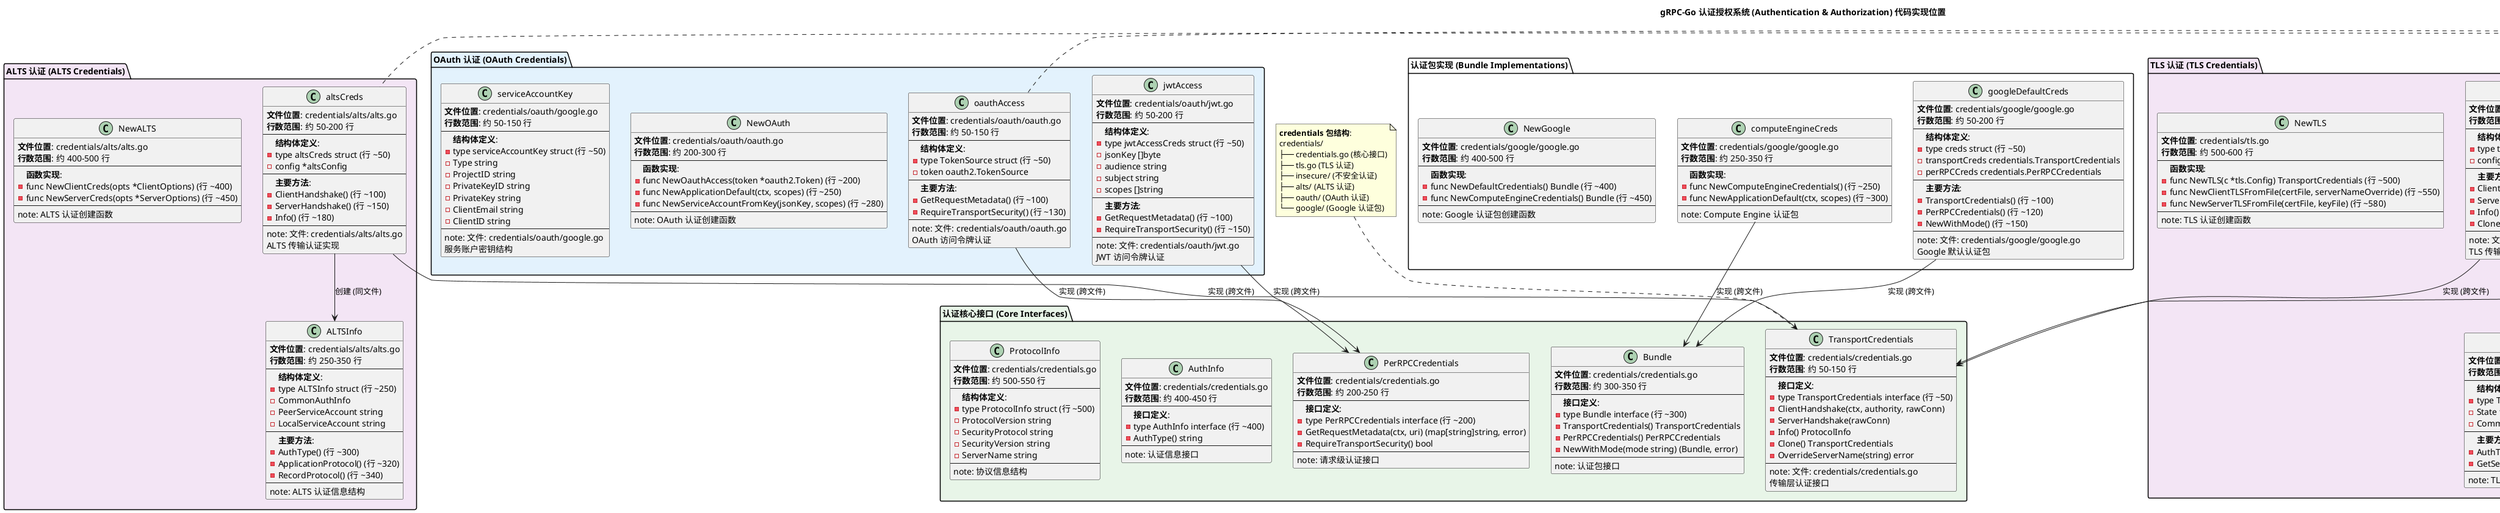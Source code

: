 @startuml 认证授权系统代码位置图

!define RECTANGLE class

title gRPC-Go 认证授权系统 (Authentication & Authorization) 代码实现位置

' 定义颜色主题
!define TRANSPORT_CREDS_COLOR #E8F5E8
!define PERRPC_CREDS_COLOR #FFF3E0
!define TLS_COLOR #F3E5F5
!define OAUTH_COLOR #E3F2FD

package "认证核心接口 (Core Interfaces)" TRANSPORT_CREDS_COLOR {
    RECTANGLE TransportCredentials {
        **文件位置**: credentials/credentials.go
        **行数范围**: 约 50-150 行
        --
        **接口定义**:
        - type TransportCredentials interface (行 ~50)
        - ClientHandshake(ctx, authority, rawConn)
        - ServerHandshake(rawConn)
        - Info() ProtocolInfo
        - Clone() TransportCredentials
        - OverrideServerName(string) error
        --
        note: 文件: credentials/credentials.go\n传输层认证接口
    }
    
    RECTANGLE PerRPCCredentials {
        **文件位置**: credentials/credentials.go
        **行数范围**: 约 200-250 行
        --
        **接口定义**:
        - type PerRPCCredentials interface (行 ~200)
        - GetRequestMetadata(ctx, uri) (map[string]string, error)
        - RequireTransportSecurity() bool
        --
        note: 请求级认证接口
    }
    
    RECTANGLE Bundle {
        **文件位置**: credentials/credentials.go
        **行数范围**: 约 300-350 行
        --
        **接口定义**:
        - type Bundle interface (行 ~300)
        - TransportCredentials() TransportCredentials
        - PerRPCCredentials() PerRPCCredentials
        - NewWithMode(mode string) (Bundle, error)
        --
        note: 认证包接口
    }
    
    RECTANGLE AuthInfo {
        **文件位置**: credentials/credentials.go
        **行数范围**: 约 400-450 行
        --
        **接口定义**:
        - type AuthInfo interface (行 ~400)
        - AuthType() string
        --
        note: 认证信息接口
    }
    
    RECTANGLE ProtocolInfo {
        **文件位置**: credentials/credentials.go
        **行数范围**: 约 500-550 行
        --
        **结构体定义**:
        - type ProtocolInfo struct (行 ~500)
        - ProtocolVersion string
        - SecurityProtocol string
        - SecurityVersion string
        - ServerName string
        --
        note: 协议信息结构
    }
}

package "TLS 认证 (TLS Credentials)" TLS_COLOR {
    RECTANGLE tlsCreds {
        **文件位置**: credentials/tls.go
        **行数范围**: 约 50-300 行
        --
        **结构体定义**:
        - type tlsCreds struct (行 ~50)
        - config *tls.Config
        --
        **主要方法**:
        - ClientHandshake() (行 ~100)
        - ServerHandshake() (行 ~150)
        - Info() (行 ~200)
        - Clone() (行 ~250)
        --
        note: 文件: credentials/tls.go\nTLS 传输认证实现
    }
    
    RECTANGLE TLSInfo {
        **文件位置**: credentials/tls.go
        **行数范围**: 约 350-450 行
        --
        **结构体定义**:
        - type TLSInfo struct (行 ~350)
        - State tls.ConnectionState
        - CommonAuthInfo
        --
        **主要方法**:
        - AuthType() (行 ~400)
        - GetSecurityValue() (行 ~430)
        --
        note: TLS 认证信息结构
    }
    
    RECTANGLE NewTLS {
        **文件位置**: credentials/tls.go
        **行数范围**: 约 500-600 行
        --
        **函数实现**:
        - func NewTLS(c *tls.Config) TransportCredentials (行 ~500)
        - func NewClientTLSFromFile(certFile, serverNameOverride) (行 ~550)
        - func NewServerTLSFromFile(certFile, keyFile) (行 ~580)
        --
        note: TLS 认证创建函数
    }
}

package "ALTS 认证 (ALTS Credentials)" TLS_COLOR {
    RECTANGLE altsCreds {
        **文件位置**: credentials/alts/alts.go
        **行数范围**: 约 50-200 行
        --
        **结构体定义**:
        - type altsCreds struct (行 ~50)
        - config *altsConfig
        --
        **主要方法**:
        - ClientHandshake() (行 ~100)
        - ServerHandshake() (行 ~150)
        - Info() (行 ~180)
        --
        note: 文件: credentials/alts/alts.go\nALTS 传输认证实现
    }
    
    RECTANGLE ALTSInfo {
        **文件位置**: credentials/alts/alts.go
        **行数范围**: 约 250-350 行
        --
        **结构体定义**:
        - type ALTSInfo struct (行 ~250)
        - CommonAuthInfo
        - PeerServiceAccount string
        - LocalServiceAccount string
        --
        **主要方法**:
        - AuthType() (行 ~300)
        - ApplicationProtocol() (行 ~320)
        - RecordProtocol() (行 ~340)
        --
        note: ALTS 认证信息结构
    }
    
    RECTANGLE NewALTS {
        **文件位置**: credentials/alts/alts.go
        **行数范围**: 约 400-500 行
        --
        **函数实现**:
        - func NewClientCreds(opts *ClientOptions) (行 ~400)
        - func NewServerCreds(opts *ServerOptions) (行 ~450)
        --
        note: ALTS 认证创建函数
    }
}

package "OAuth 认证 (OAuth Credentials)" OAUTH_COLOR {
    RECTANGLE oauthAccess {
        **文件位置**: credentials/oauth/oauth.go
        **行数范围**: 约 50-150 行
        --
        **结构体定义**:
        - type TokenSource struct (行 ~50)
        - token oauth2.TokenSource
        --
        **主要方法**:
        - GetRequestMetadata() (行 ~100)
        - RequireTransportSecurity() (行 ~130)
        --
        note: 文件: credentials/oauth/oauth.go\nOAuth 访问令牌认证
    }
    
    RECTANGLE jwtAccess {
        **文件位置**: credentials/oauth/jwt.go
        **行数范围**: 约 50-200 行
        --
        **结构体定义**:
        - type jwtAccessCreds struct (行 ~50)
        - jsonKey []byte
        - audience string
        - subject string
        - scopes []string
        --
        **主要方法**:
        - GetRequestMetadata() (行 ~100)
        - RequireTransportSecurity() (行 ~150)
        --
        note: 文件: credentials/oauth/jwt.go\nJWT 访问令牌认证
    }
    
    RECTANGLE NewOAuth {
        **文件位置**: credentials/oauth/oauth.go
        **行数范围**: 约 200-300 行
        --
        **函数实现**:
        - func NewOauthAccess(token *oauth2.Token) (行 ~200)
        - func NewApplicationDefault(ctx, scopes) (行 ~250)
        - func NewServiceAccountFromKey(jsonKey, scopes) (行 ~280)
        --
        note: OAuth 认证创建函数
    }
    
    RECTANGLE serviceAccountKey {
        **文件位置**: credentials/oauth/google.go
        **行数范围**: 约 50-150 行
        --
        **结构体定义**:
        - type serviceAccountKey struct (行 ~50)
        - Type string
        - ProjectID string
        - PrivateKeyID string
        - PrivateKey string
        - ClientEmail string
        - ClientID string
        --
        note: 文件: credentials/oauth/google.go\n服务账户密钥结构
    }
}

package "认证包实现 (Bundle Implementations)" {
    RECTANGLE googleDefaultCreds {
        **文件位置**: credentials/google/google.go
        **行数范围**: 约 50-200 行
        --
        **结构体定义**:
        - type creds struct (行 ~50)
        - transportCreds credentials.TransportCredentials
        - perRPCCreds credentials.PerRPCCredentials
        --
        **主要方法**:
        - TransportCredentials() (行 ~100)
        - PerRPCCredentials() (行 ~120)
        - NewWithMode() (行 ~150)
        --
        note: 文件: credentials/google/google.go\nGoogle 默认认证包
    }
    
    RECTANGLE computeEngineCreds {
        **文件位置**: credentials/google/google.go
        **行数范围**: 约 250-350 行
        --
        **函数实现**:
        - func NewComputeEngineCredentials() (行 ~250)
        - func NewApplicationDefault(ctx, scopes) (行 ~300)
        --
        note: Compute Engine 认证包
    }
    
    RECTANGLE NewGoogle {
        **文件位置**: credentials/google/google.go
        **行数范围**: 约 400-500 行
        --
        **函数实现**:
        - func NewDefaultCredentials() Bundle (行 ~400)
        - func NewComputeEngineCredentials() Bundle (行 ~450)
        --
        note: Google 认证包创建函数
    }
}

package "不安全认证 (Insecure Credentials)" {
    RECTANGLE insecureCreds {
        **文件位置**: credentials/insecure/insecure.go
        **行数范围**: 约 50-150 行
        --
        **结构体定义**:
        - type insecureTC struct{} (行 ~50)
        --
        **主要方法**:
        - ClientHandshake() (行 ~80)
        - ServerHandshake() (行 ~100)
        - Info() (行 ~120)
        - Clone() (行 ~140)
        --
        note: 文件: credentials/insecure/insecure.go\n不安全传输认证
    }
    
    RECTANGLE InsecureInfo {
        **文件位置**: credentials/insecure/insecure.go
        **行数范围**: 约 200-250 行
        --
        **结构体定义**:
        - type insecureAuthInfo struct (行 ~200)
        - CommonAuthInfo
        --
        **主要方法**:
        - AuthType() (行 ~230)
        --
        note: 不安全认证信息结构
    }
    
    RECTANGLE NewInsecure {
        **文件位置**: credentials/insecure/insecure.go
        **行数范围**: 约 300-350 行
        --
        **函数实现**:
        - func NewCredentials() credentials.TransportCredentials (行 ~300)
        --
        note: 不安全认证创建函数
    }
}

' 定义关系和文件依赖
tlsCreds --> TransportCredentials : 实现 (跨文件)
altsCreds --> TransportCredentials : 实现 (跨文件)
insecureCreds --> TransportCredentials : 实现 (跨文件)

oauthAccess --> PerRPCCredentials : 实现 (跨文件)
jwtAccess --> PerRPCCredentials : 实现 (跨文件)

googleDefaultCreds --> Bundle : 实现 (跨文件)
computeEngineCreds --> Bundle : 实现 (跨文件)

tlsCreds --> TLSInfo : 创建 (同文件)
altsCreds --> ALTSInfo : 创建 (同文件)
insecureCreds --> InsecureInfo : 创建 (同文件)

' 文件结构注释
note top of TransportCredentials
  **credentials 包结构**:
  credentials/
  ├── credentials.go (核心接口)
  ├── tls.go (TLS 认证)
  ├── insecure/ (不安全认证)
  ├── alts/ (ALTS 认证)
  ├── oauth/ (OAuth 认证)
  └── google/ (Google 认证包)
end note

note bottom of tlsCreds
  **TLS 认证特性**:
  - 基于 X.509 证书
  - 支持双向认证
  - 提供传输加密
  - 证书链验证
  - 主机名验证
  - 支持 SNI
end note

note right of oauthAccess
  **OAuth 包结构**:
  credentials/oauth/
  ├── oauth.go (OAuth 2.0)
  ├── jwt.go (JWT 认证)
  └── google.go (Google 服务账户)
end note

note left of altsCreds
  **ALTS 认证特性**:
  - Google 云平台专用
  - 基于服务身份
  - 自动证书管理
  - 高性能加密
  - 无需手动配置
end note

' 使用示例注释
note as N1
  **认证使用流程**:
  1. 创建认证凭据 (TLS/OAuth/ALTS)
  2. 配置客户端/服务端选项
  3. 建立连接时执行握手
  4. 每个 RPC 添加认证信息
  5. 服务端验证认证信息
  
  **文件依赖关系**:
  - 核心接口在 credentials.go
  - 具体实现在各自的文件/包中
  - Google 相关认证在 google/ 包
end note

@enduml
